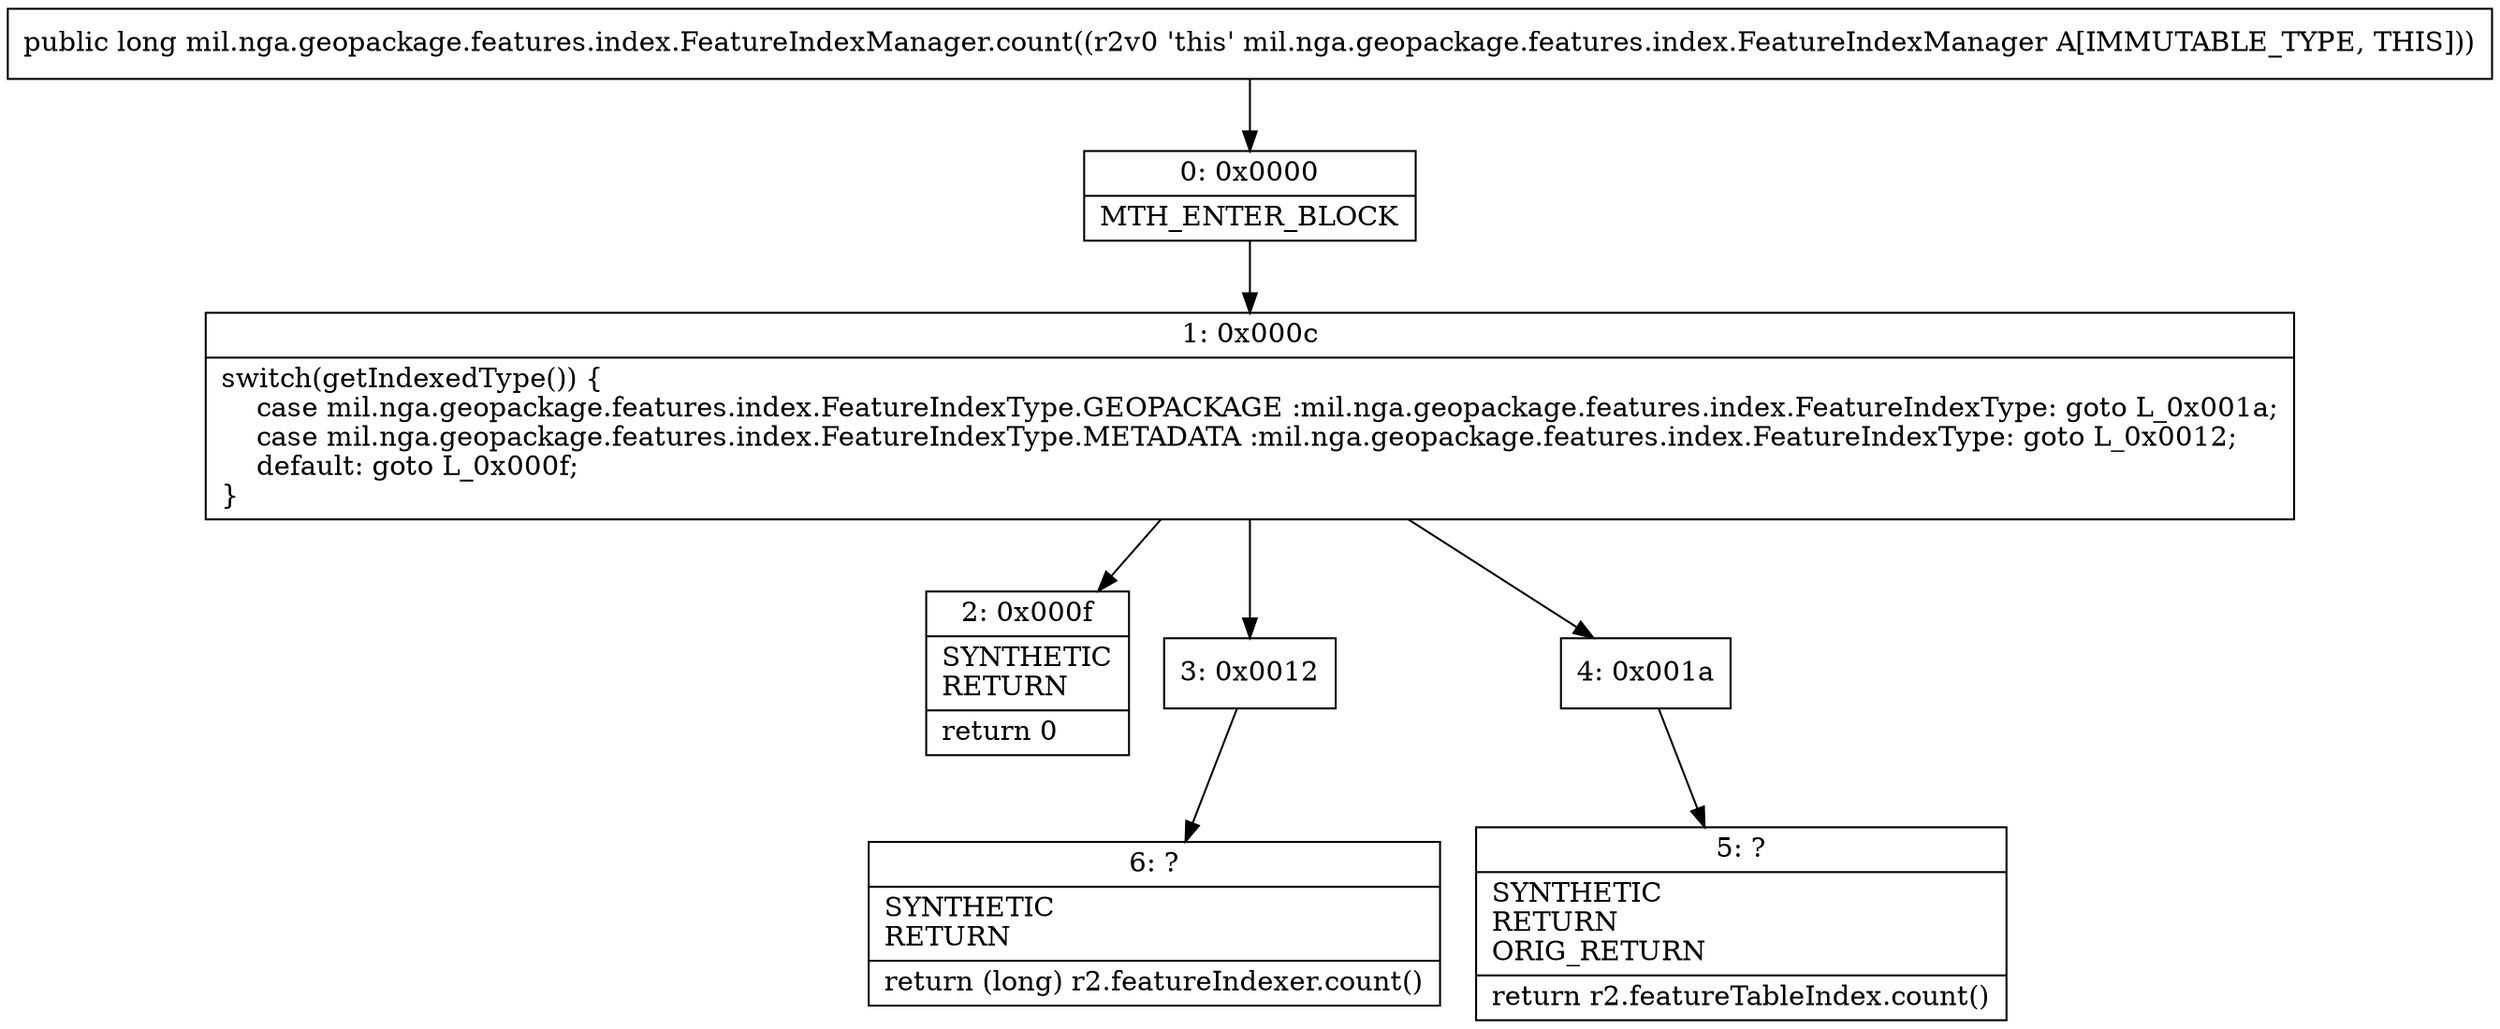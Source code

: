 digraph "CFG formil.nga.geopackage.features.index.FeatureIndexManager.count()J" {
Node_0 [shape=record,label="{0\:\ 0x0000|MTH_ENTER_BLOCK\l}"];
Node_1 [shape=record,label="{1\:\ 0x000c|switch(getIndexedType()) \{\l    case mil.nga.geopackage.features.index.FeatureIndexType.GEOPACKAGE :mil.nga.geopackage.features.index.FeatureIndexType: goto L_0x001a;\l    case mil.nga.geopackage.features.index.FeatureIndexType.METADATA :mil.nga.geopackage.features.index.FeatureIndexType: goto L_0x0012;\l    default: goto L_0x000f;\l\}\l}"];
Node_2 [shape=record,label="{2\:\ 0x000f|SYNTHETIC\lRETURN\l|return 0\l}"];
Node_3 [shape=record,label="{3\:\ 0x0012}"];
Node_4 [shape=record,label="{4\:\ 0x001a}"];
Node_5 [shape=record,label="{5\:\ ?|SYNTHETIC\lRETURN\lORIG_RETURN\l|return r2.featureTableIndex.count()\l}"];
Node_6 [shape=record,label="{6\:\ ?|SYNTHETIC\lRETURN\l|return (long) r2.featureIndexer.count()\l}"];
MethodNode[shape=record,label="{public long mil.nga.geopackage.features.index.FeatureIndexManager.count((r2v0 'this' mil.nga.geopackage.features.index.FeatureIndexManager A[IMMUTABLE_TYPE, THIS])) }"];
MethodNode -> Node_0;
Node_0 -> Node_1;
Node_1 -> Node_2;
Node_1 -> Node_3;
Node_1 -> Node_4;
Node_3 -> Node_6;
Node_4 -> Node_5;
}

